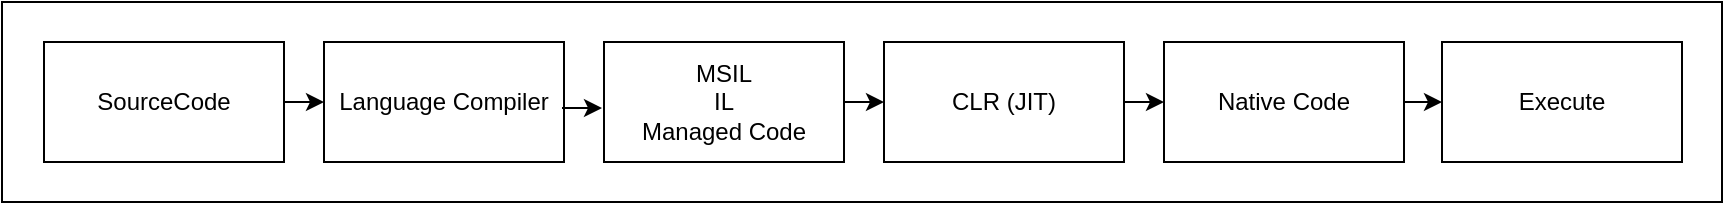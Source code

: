 <mxfile>
    <diagram id="23_SDCzCx3_aTJkPzphi" name="Page-1">
        <mxGraphModel dx="601" dy="359" grid="0" gridSize="10" guides="1" tooltips="1" connect="1" arrows="1" fold="1" page="0" pageScale="1" pageWidth="850" pageHeight="1100" math="0" shadow="0">
            <root>
                <mxCell id="0"/>
                <mxCell id="1" parent="0"/>
                <mxCell id="19" value="" style="rounded=0;whiteSpace=wrap;html=1;fontColor=#000000;labelBackgroundColor=none;fontStyle=0" vertex="1" parent="1">
                    <mxGeometry y="170" width="860" height="100" as="geometry"/>
                </mxCell>
                <mxCell id="7" value="Execute" style="rounded=0;whiteSpace=wrap;html=1;fontColor=#000000;labelBackgroundColor=none;fontStyle=0" parent="1" vertex="1">
                    <mxGeometry x="720" y="190" width="120" height="60" as="geometry"/>
                </mxCell>
                <mxCell id="8" value="Native Code" style="rounded=0;whiteSpace=wrap;html=1;fontColor=#000000;labelBackgroundColor=none;fontStyle=0" parent="1" vertex="1">
                    <mxGeometry x="581" y="190" width="120" height="60" as="geometry"/>
                </mxCell>
                <mxCell id="9" value="CLR (JIT)" style="rounded=0;whiteSpace=wrap;html=1;fontColor=#000000;labelBackgroundColor=none;fontStyle=0" parent="1" vertex="1">
                    <mxGeometry x="441" y="190" width="120" height="60" as="geometry"/>
                </mxCell>
                <mxCell id="10" value="MSIL&lt;br&gt;IL&lt;br&gt;Managed Code" style="rounded=0;whiteSpace=wrap;html=1;fontColor=#000000;labelBackgroundColor=none;fontStyle=0" parent="1" vertex="1">
                    <mxGeometry x="301" y="190" width="120" height="60" as="geometry"/>
                </mxCell>
                <mxCell id="11" value="Language Compiler" style="rounded=0;whiteSpace=wrap;html=1;fontColor=#000000;labelBackgroundColor=none;fontStyle=0" parent="1" vertex="1">
                    <mxGeometry x="161" y="190" width="120" height="60" as="geometry"/>
                </mxCell>
                <mxCell id="12" value="SourceCode" style="rounded=0;whiteSpace=wrap;html=1;fontColor=#000000;labelBackgroundColor=none;fontStyle=0" parent="1" vertex="1">
                    <mxGeometry x="21" y="190" width="120" height="60" as="geometry"/>
                </mxCell>
                <mxCell id="14" value="" style="endArrow=classic;html=1;exitX=1;exitY=0.5;exitDx=0;exitDy=0;entryX=0;entryY=0.5;entryDx=0;entryDy=0;fontColor=#000000;labelBackgroundColor=none;fontStyle=0" parent="1" source="12" target="11" edge="1">
                    <mxGeometry width="50" height="50" relative="1" as="geometry">
                        <mxPoint x="110" y="190" as="sourcePoint"/>
                        <mxPoint x="160" y="140" as="targetPoint"/>
                    </mxGeometry>
                </mxCell>
                <mxCell id="15" value="" style="endArrow=classic;html=1;exitX=1;exitY=0.5;exitDx=0;exitDy=0;entryX=0;entryY=0.5;entryDx=0;entryDy=0;fontColor=#000000;labelBackgroundColor=none;fontStyle=0" parent="1" edge="1">
                    <mxGeometry width="50" height="50" relative="1" as="geometry">
                        <mxPoint x="280" y="223" as="sourcePoint"/>
                        <mxPoint x="300" y="223" as="targetPoint"/>
                    </mxGeometry>
                </mxCell>
                <mxCell id="16" value="" style="endArrow=classic;html=1;exitX=1;exitY=0.5;exitDx=0;exitDy=0;entryX=0;entryY=0.5;entryDx=0;entryDy=0;fontColor=#000000;labelBackgroundColor=none;fontStyle=0" parent="1" source="10" target="9" edge="1">
                    <mxGeometry width="50" height="50" relative="1" as="geometry">
                        <mxPoint x="460" y="190" as="sourcePoint"/>
                        <mxPoint x="510" y="140" as="targetPoint"/>
                    </mxGeometry>
                </mxCell>
                <mxCell id="17" value="" style="endArrow=classic;html=1;exitX=1;exitY=0.5;exitDx=0;exitDy=0;entryX=0;entryY=0.5;entryDx=0;entryDy=0;fontColor=#000000;labelBackgroundColor=none;fontStyle=0" parent="1" source="9" target="8" edge="1">
                    <mxGeometry width="50" height="50" relative="1" as="geometry">
                        <mxPoint x="610" y="190" as="sourcePoint"/>
                        <mxPoint x="660" y="140" as="targetPoint"/>
                    </mxGeometry>
                </mxCell>
                <mxCell id="18" value="" style="endArrow=classic;html=1;exitX=1;exitY=0.5;exitDx=0;exitDy=0;fontColor=#000000;labelBackgroundColor=none;fontStyle=0" parent="1" source="8" target="7" edge="1">
                    <mxGeometry width="50" height="50" relative="1" as="geometry">
                        <mxPoint x="720" y="190" as="sourcePoint"/>
                        <mxPoint x="770" y="140" as="targetPoint"/>
                    </mxGeometry>
                </mxCell>
            </root>
        </mxGraphModel>
    </diagram>
</mxfile>